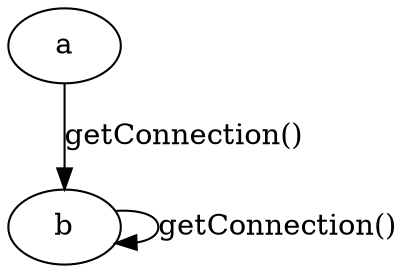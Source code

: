 digraph graphname {
     a -> b [label="getConnection()"];
     b -> b [label="getConnection()"];
 }
